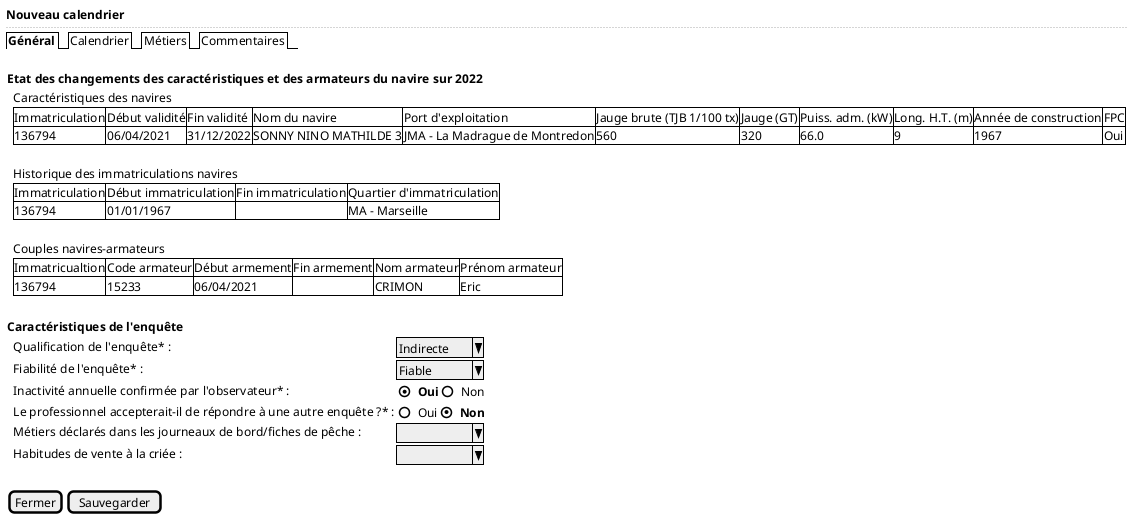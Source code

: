 @startsalt
{
  <b>Nouveau calendrier
  ..
  {/ <b>Général | Calendrier | Métiers | Commentaires }
  .

  {
  <b>Etat des changements des caractéristiques et des armateurs du navire sur 2022
    {
    . | Caractéristiques des navires
    . | {# Immatriculation | Début validité | Fin validité | Nom du navire | Port d'exploitation | Jauge brute (TJB 1/100 tx) | Jauge (GT) | Puiss. adm. (kW) | Long. H.T. (m) | Année de construction | FPC
       136794 | 06/04/2021 | 31/12/2022 | SONNY NINO MATHILDE 3 | JMA - La Madrague de Montredon | 560 | 320 | 66.0 | 9 | 1967 | Oui}
    .

    . | Historique des immatriculations navires
    . | {# Immatriculation | Début immatriculation | Fin immatriculation | Quartier d'immatriculation
       136794 | 01/01/1967 | . | MA - Marseille}
    .

    . | Couples navires-armateurs
    . | {# Immatricualtion | Code armateur | Début armement | Fin armement | Nom armateur | Prénom armateur
       136794 | 15233 | 06/04/2021 | . | CRIMON | Eric}
    }
  }
  .

  {
  <b>Caractéristiques de l'enquête
     {
     . | Qualification de l'enquête* : | ^Indirecte^
     . | Fiabilité de l'enquête* : | ^Fiable   ^
     . | Inactivité annuelle confirmée par l'observateur* : | { (X) <b>Oui | () Non }
     . | Le professionnel accepterait-il de répondre à une autre enquête ?* : | { () Oui | (X) <b>Non }
     . | Métiers déclarés dans les journeaux de bord/fiches de pêche : | ^         ^
     . | Habitudes de vente à la criée : | ^         ^
     }
  }
  .

  { [Fermer] | [Sauvegarder] }
}
@endsalt